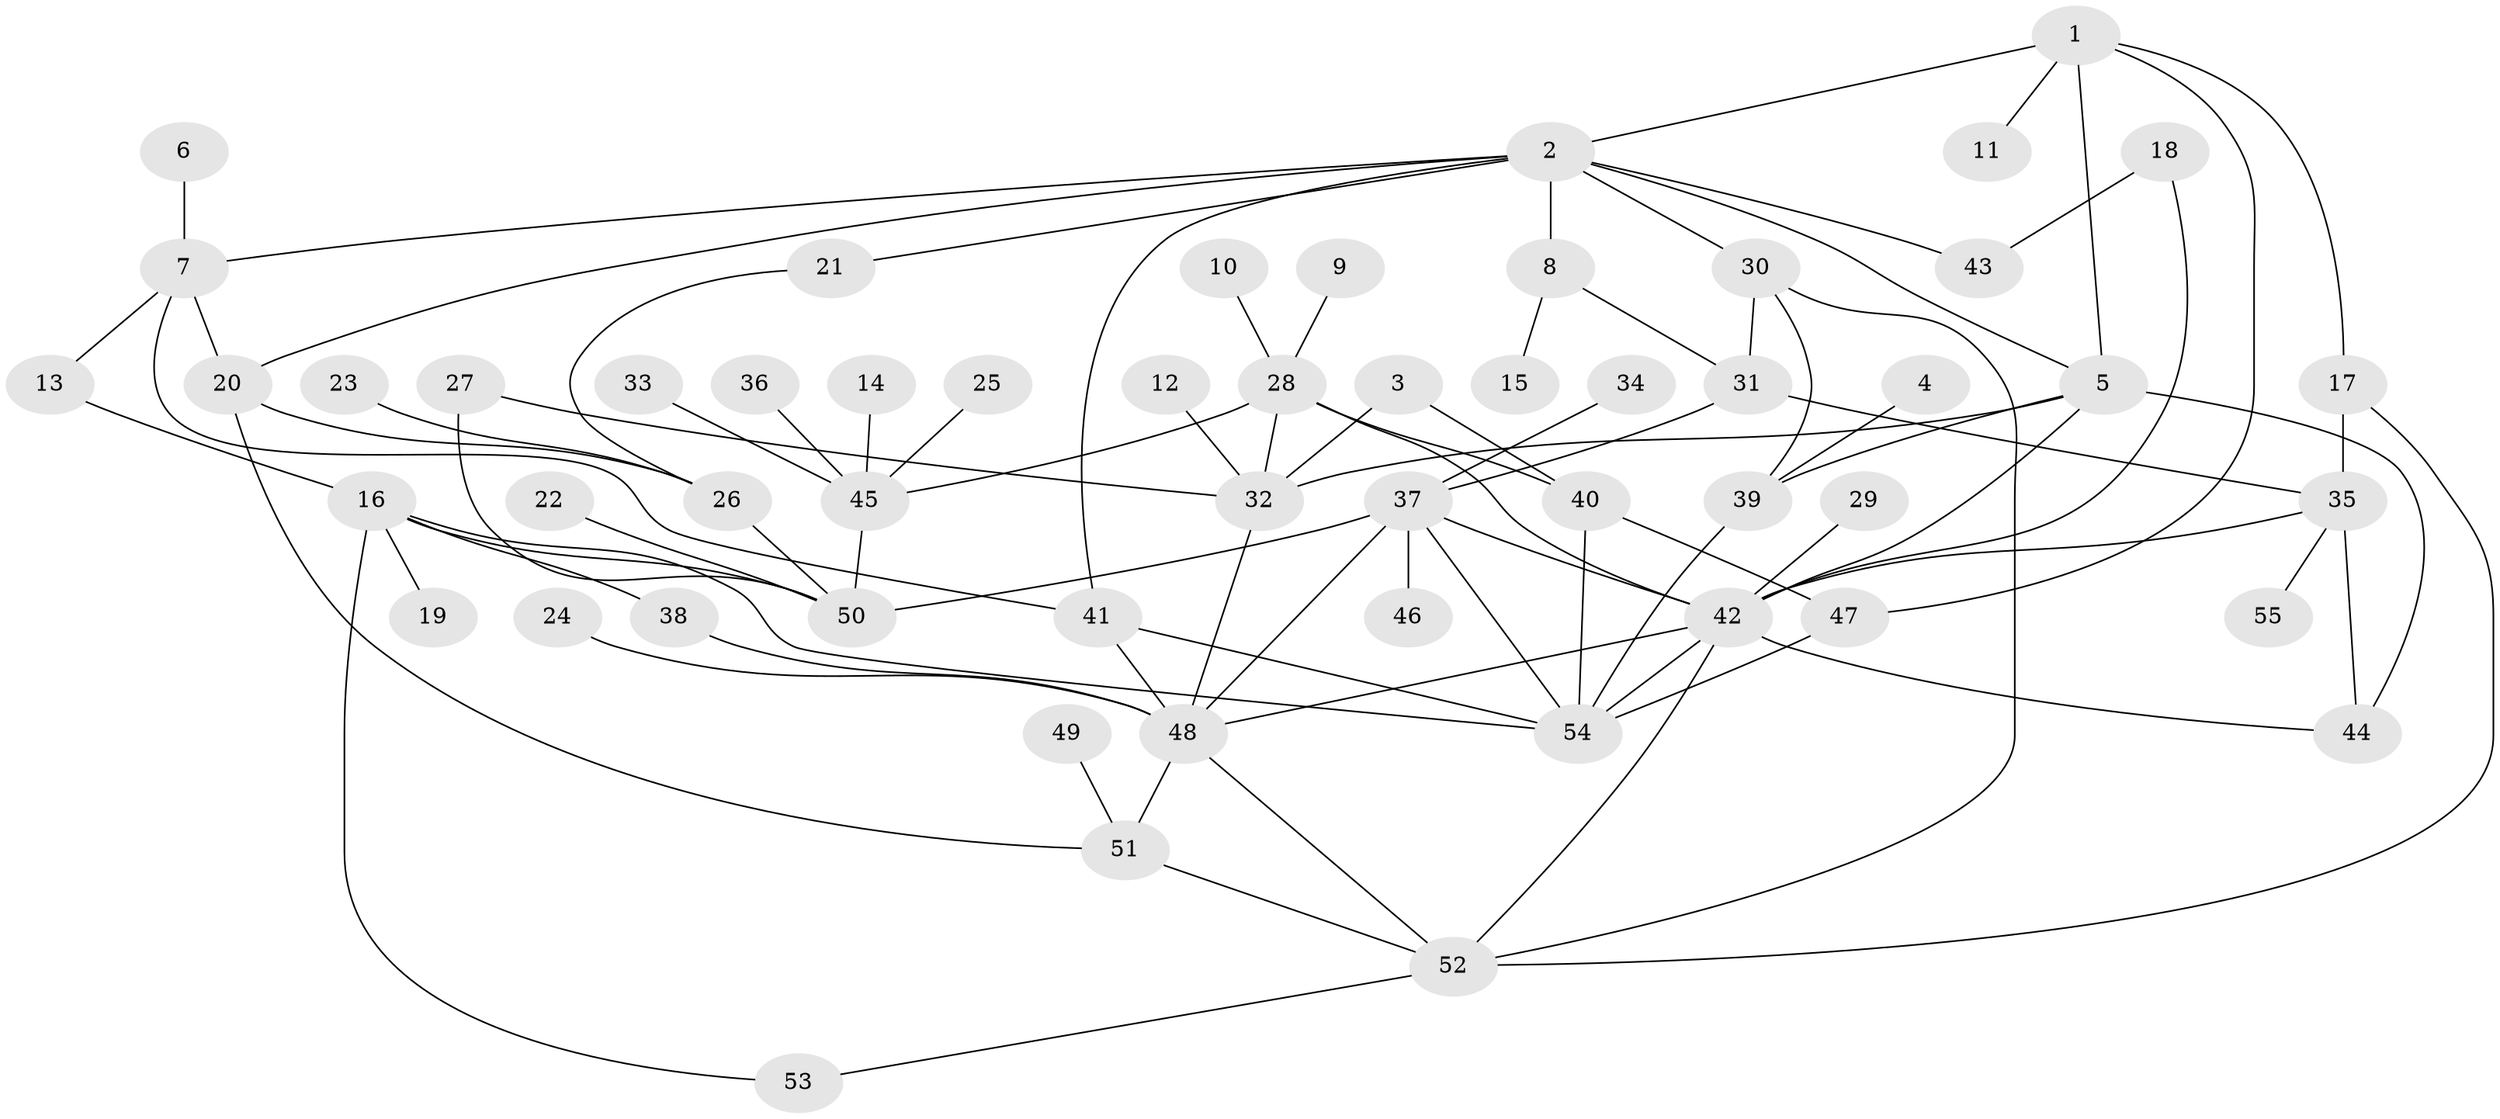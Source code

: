 // original degree distribution, {5: 0.05454545454545454, 6: 0.05454545454545454, 8: 0.00909090909090909, 7: 0.02727272727272727, 2: 0.3, 4: 0.10909090909090909, 3: 0.15454545454545454, 1: 0.2909090909090909}
// Generated by graph-tools (version 1.1) at 2025/49/03/09/25 03:49:23]
// undirected, 55 vertices, 89 edges
graph export_dot {
graph [start="1"]
  node [color=gray90,style=filled];
  1;
  2;
  3;
  4;
  5;
  6;
  7;
  8;
  9;
  10;
  11;
  12;
  13;
  14;
  15;
  16;
  17;
  18;
  19;
  20;
  21;
  22;
  23;
  24;
  25;
  26;
  27;
  28;
  29;
  30;
  31;
  32;
  33;
  34;
  35;
  36;
  37;
  38;
  39;
  40;
  41;
  42;
  43;
  44;
  45;
  46;
  47;
  48;
  49;
  50;
  51;
  52;
  53;
  54;
  55;
  1 -- 2 [weight=1.0];
  1 -- 5 [weight=1.0];
  1 -- 11 [weight=1.0];
  1 -- 17 [weight=1.0];
  1 -- 47 [weight=1.0];
  2 -- 5 [weight=1.0];
  2 -- 7 [weight=1.0];
  2 -- 8 [weight=1.0];
  2 -- 20 [weight=1.0];
  2 -- 21 [weight=1.0];
  2 -- 30 [weight=1.0];
  2 -- 41 [weight=1.0];
  2 -- 43 [weight=1.0];
  3 -- 32 [weight=1.0];
  3 -- 40 [weight=1.0];
  4 -- 39 [weight=1.0];
  5 -- 32 [weight=1.0];
  5 -- 39 [weight=1.0];
  5 -- 42 [weight=1.0];
  5 -- 44 [weight=1.0];
  6 -- 7 [weight=1.0];
  7 -- 13 [weight=1.0];
  7 -- 20 [weight=1.0];
  7 -- 41 [weight=1.0];
  8 -- 15 [weight=1.0];
  8 -- 31 [weight=1.0];
  9 -- 28 [weight=1.0];
  10 -- 28 [weight=1.0];
  12 -- 32 [weight=1.0];
  13 -- 16 [weight=1.0];
  14 -- 45 [weight=1.0];
  16 -- 19 [weight=1.0];
  16 -- 38 [weight=1.0];
  16 -- 50 [weight=1.0];
  16 -- 53 [weight=1.0];
  16 -- 54 [weight=1.0];
  17 -- 35 [weight=1.0];
  17 -- 52 [weight=1.0];
  18 -- 42 [weight=1.0];
  18 -- 43 [weight=1.0];
  20 -- 26 [weight=1.0];
  20 -- 51 [weight=1.0];
  21 -- 26 [weight=1.0];
  22 -- 50 [weight=1.0];
  23 -- 26 [weight=1.0];
  24 -- 48 [weight=1.0];
  25 -- 45 [weight=1.0];
  26 -- 50 [weight=1.0];
  27 -- 32 [weight=1.0];
  27 -- 50 [weight=1.0];
  28 -- 32 [weight=1.0];
  28 -- 40 [weight=1.0];
  28 -- 42 [weight=1.0];
  28 -- 45 [weight=1.0];
  29 -- 42 [weight=1.0];
  30 -- 31 [weight=1.0];
  30 -- 39 [weight=1.0];
  30 -- 52 [weight=1.0];
  31 -- 35 [weight=1.0];
  31 -- 37 [weight=1.0];
  32 -- 48 [weight=1.0];
  33 -- 45 [weight=1.0];
  34 -- 37 [weight=1.0];
  35 -- 42 [weight=1.0];
  35 -- 44 [weight=1.0];
  35 -- 55 [weight=1.0];
  36 -- 45 [weight=1.0];
  37 -- 42 [weight=1.0];
  37 -- 46 [weight=1.0];
  37 -- 48 [weight=1.0];
  37 -- 50 [weight=1.0];
  37 -- 54 [weight=1.0];
  38 -- 48 [weight=2.0];
  39 -- 54 [weight=1.0];
  40 -- 47 [weight=1.0];
  40 -- 54 [weight=1.0];
  41 -- 48 [weight=1.0];
  41 -- 54 [weight=1.0];
  42 -- 44 [weight=1.0];
  42 -- 48 [weight=1.0];
  42 -- 52 [weight=1.0];
  42 -- 54 [weight=1.0];
  45 -- 50 [weight=1.0];
  47 -- 54 [weight=1.0];
  48 -- 51 [weight=1.0];
  48 -- 52 [weight=1.0];
  49 -- 51 [weight=1.0];
  51 -- 52 [weight=1.0];
  52 -- 53 [weight=1.0];
}
